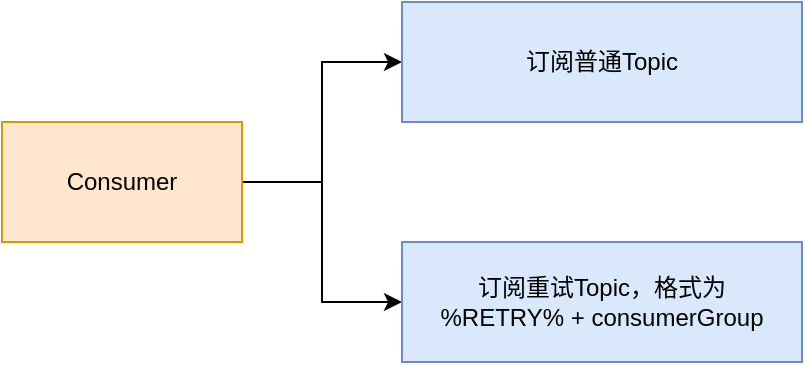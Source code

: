 <mxfile version="15.4.0" type="device"><diagram id="tmabXo25N5RzUO_VsaIp" name="第 1 页"><mxGraphModel dx="946" dy="625" grid="1" gridSize="10" guides="1" tooltips="1" connect="1" arrows="1" fold="1" page="1" pageScale="1" pageWidth="827" pageHeight="1169" math="0" shadow="0"><root><mxCell id="0"/><mxCell id="1" parent="0"/><mxCell id="GG0oFGwTqQie50uodSXk-4" style="edgeStyle=orthogonalEdgeStyle;rounded=0;orthogonalLoop=1;jettySize=auto;html=1;exitX=1;exitY=0.5;exitDx=0;exitDy=0;entryX=0;entryY=0.5;entryDx=0;entryDy=0;" edge="1" parent="1" source="GG0oFGwTqQie50uodSXk-1" target="GG0oFGwTqQie50uodSXk-2"><mxGeometry relative="1" as="geometry"/></mxCell><mxCell id="GG0oFGwTqQie50uodSXk-5" style="edgeStyle=orthogonalEdgeStyle;rounded=0;orthogonalLoop=1;jettySize=auto;html=1;exitX=1;exitY=0.5;exitDx=0;exitDy=0;entryX=0;entryY=0.5;entryDx=0;entryDy=0;" edge="1" parent="1" source="GG0oFGwTqQie50uodSXk-1" target="GG0oFGwTqQie50uodSXk-3"><mxGeometry relative="1" as="geometry"/></mxCell><mxCell id="GG0oFGwTqQie50uodSXk-1" value="Consumer" style="rounded=0;whiteSpace=wrap;html=1;fillColor=#ffe6cc;strokeColor=#d79b00;" vertex="1" parent="1"><mxGeometry x="120" y="230" width="120" height="60" as="geometry"/></mxCell><mxCell id="GG0oFGwTqQie50uodSXk-2" value="订阅普通Topic" style="rounded=0;whiteSpace=wrap;html=1;fillColor=#dae8fc;strokeColor=#6c8ebf;" vertex="1" parent="1"><mxGeometry x="320" y="170" width="200" height="60" as="geometry"/></mxCell><mxCell id="GG0oFGwTqQie50uodSXk-3" value="订阅重试Topic，格式为&lt;br&gt;%RETRY% + consumerGroup" style="rounded=0;whiteSpace=wrap;html=1;fillColor=#dae8fc;strokeColor=#6c8ebf;" vertex="1" parent="1"><mxGeometry x="320" y="290" width="200" height="60" as="geometry"/></mxCell></root></mxGraphModel></diagram></mxfile>